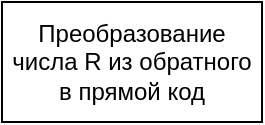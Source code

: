 <mxfile version="15.8.4" type="device"><diagram id="auvaHYt9D2mUyiJxwVjn" name="Page-1"><mxGraphModel dx="1422" dy="780" grid="1" gridSize="10" guides="1" tooltips="1" connect="1" arrows="1" fold="1" page="1" pageScale="1" pageWidth="827" pageHeight="1169" math="0" shadow="0"><root><mxCell id="0"/><mxCell id="1" parent="0"/><mxCell id="UHxSa7VlPFHUsH3HeL4X-1" value="&lt;div&gt;Преобразование&lt;/div&gt;&lt;div&gt;числа R из обратного&lt;/div&gt;&lt;div&gt;в прямой код&lt;br&gt;&lt;/div&gt;" style="rounded=0;whiteSpace=wrap;html=1;" vertex="1" parent="1"><mxGeometry x="40" y="40" width="130" height="60" as="geometry"/></mxCell></root></mxGraphModel></diagram></mxfile>